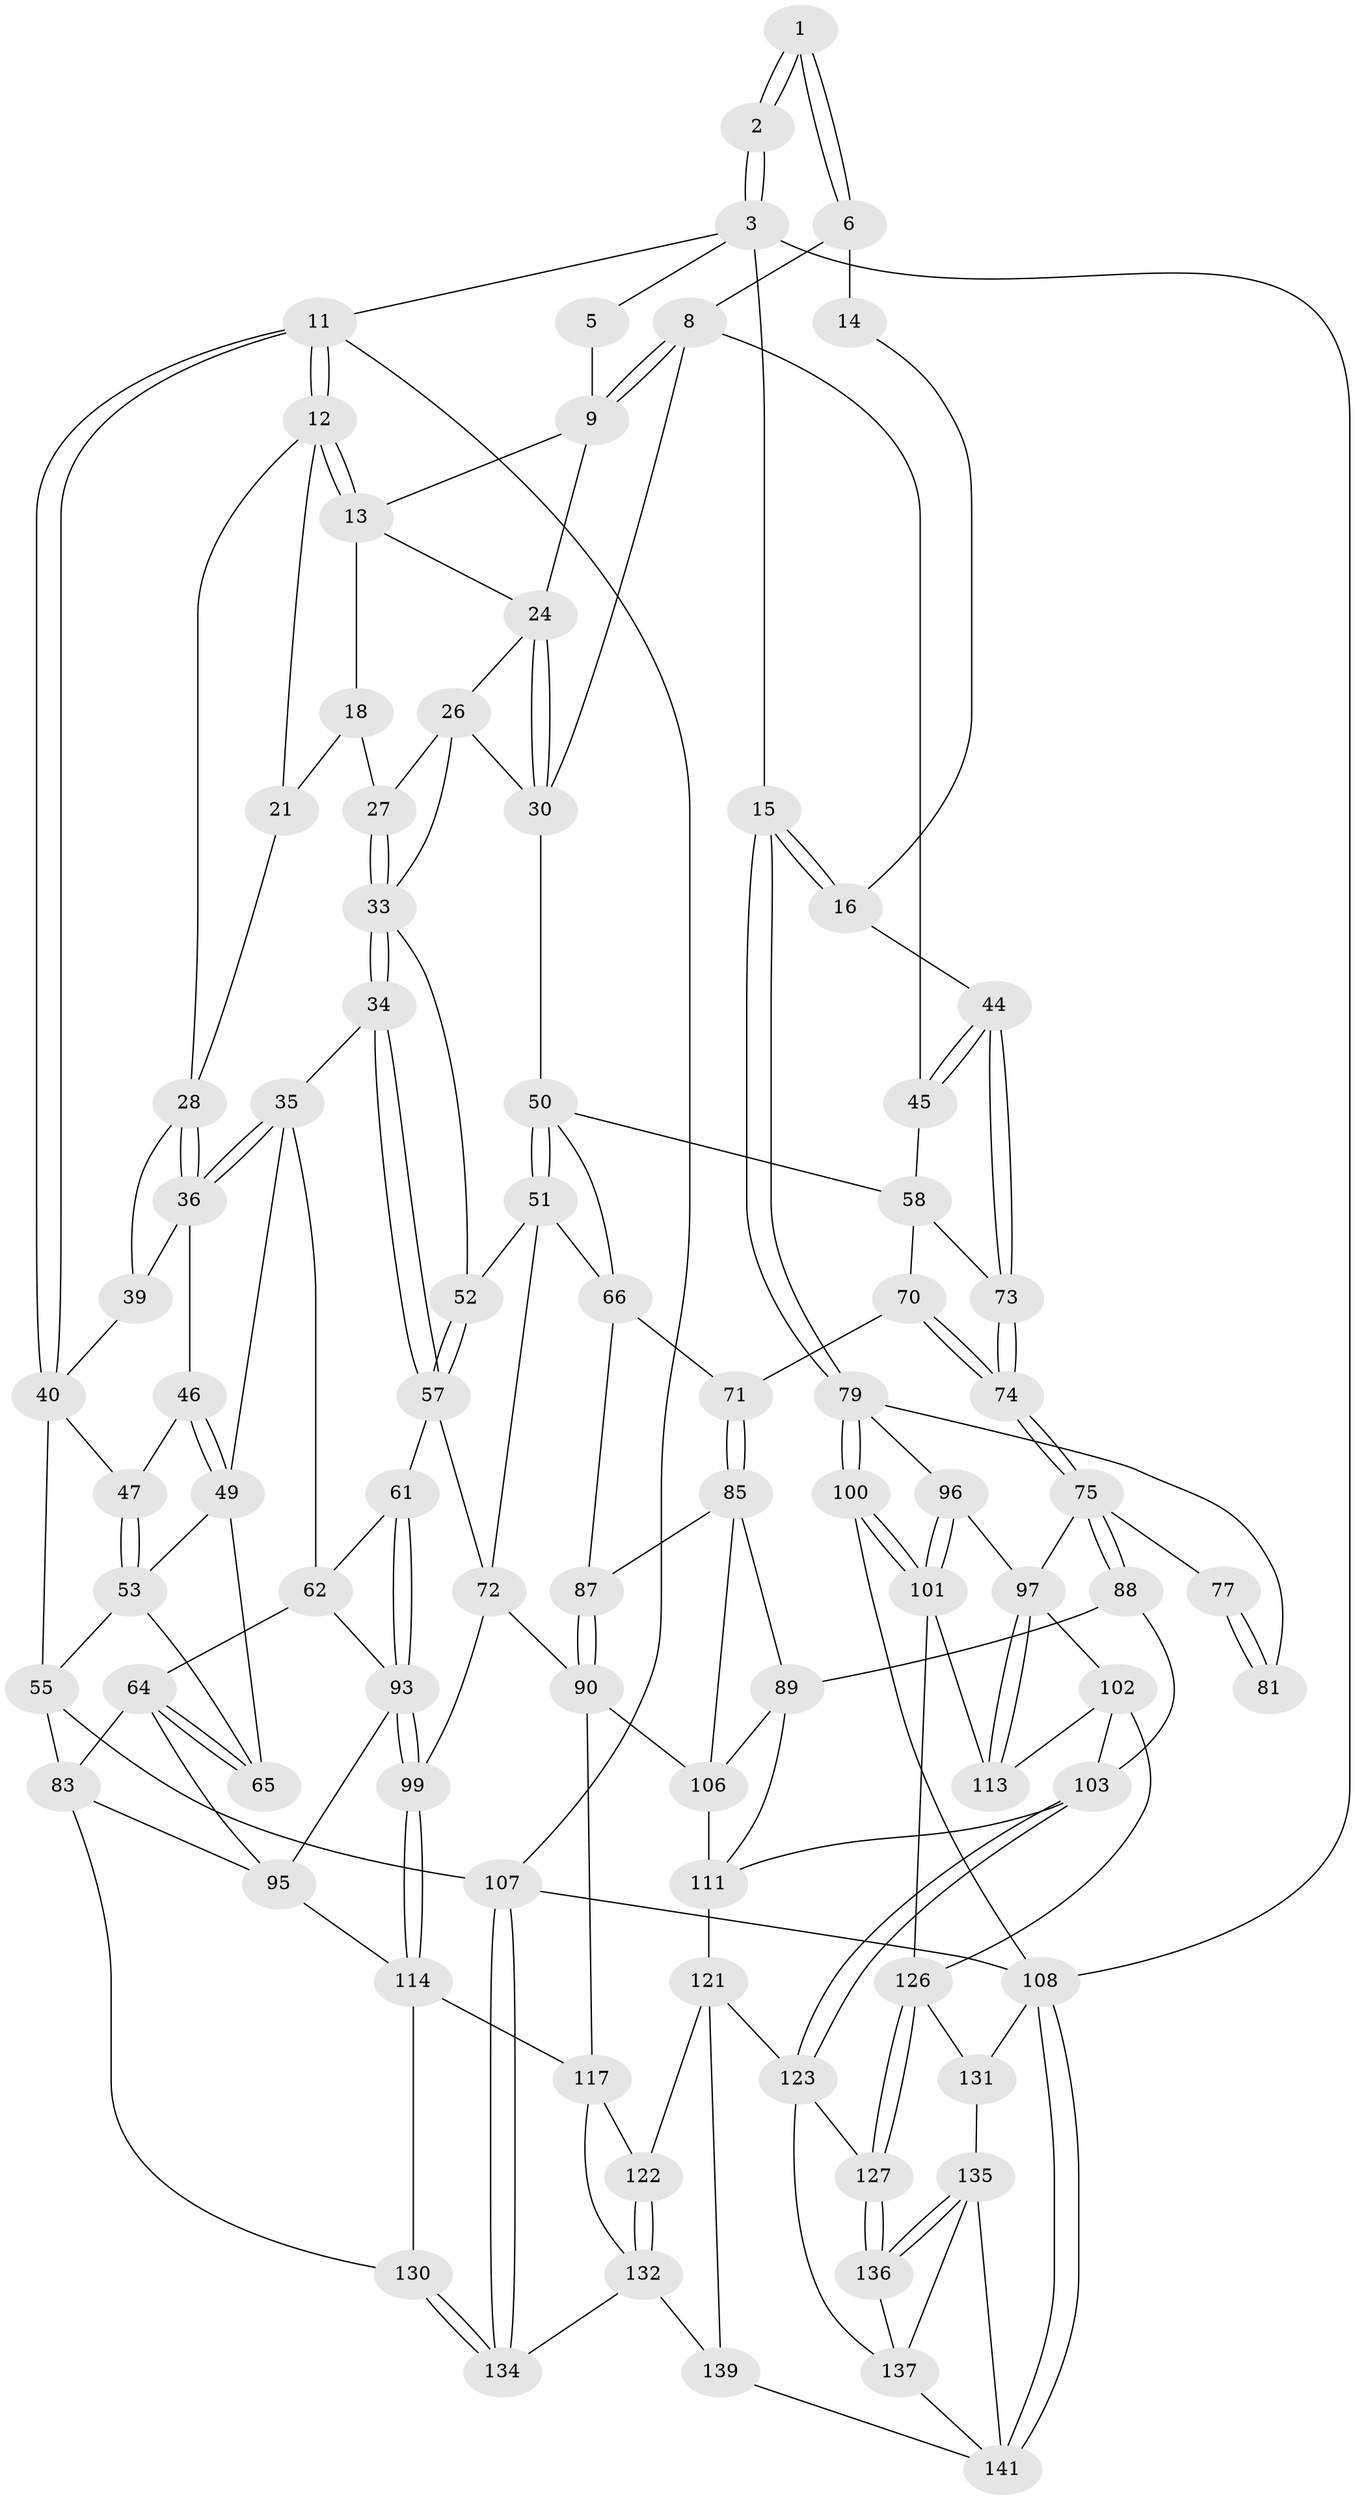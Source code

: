 // Generated by graph-tools (version 1.1) at 2025/24/03/03/25 07:24:40]
// undirected, 88 vertices, 199 edges
graph export_dot {
graph [start="1"]
  node [color=gray90,style=filled];
  1 [pos="+0.8223351508674311+0"];
  2 [pos="+1+0.08197753581645782"];
  3 [pos="+1+0.12012953419467574",super="+4"];
  5 [pos="+0.7549161876457072+0"];
  6 [pos="+0.8771544917993114+0.10166954938972607",super="+7"];
  8 [pos="+0.7780330052361846+0.20064609234621641",super="+42"];
  9 [pos="+0.7699539104767301+0.1937461724915604",super="+10"];
  11 [pos="+0+0"];
  12 [pos="+0+0",super="+20"];
  13 [pos="+0.49996374348755385+0",super="+19"];
  14 [pos="+0.9321980847217837+0.10441505187113931",super="+17"];
  15 [pos="+1+0.34082895799256024"];
  16 [pos="+1+0.33282874587011885",super="+43"];
  18 [pos="+0.25457517426414394+0.09544606973265612",super="+22"];
  21 [pos="+0.15023621387991304+0.07590055203622771",super="+23"];
  24 [pos="+0.6430643172226664+0.16974134179272282",super="+25"];
  26 [pos="+0.4383794569074981+0.13952680362535194",super="+32"];
  27 [pos="+0.27827000803617324+0.20472479610881528"];
  28 [pos="+0.14124228451531567+0.21518391257989972",super="+29"];
  30 [pos="+0.6036376144624666+0.2677614469234373",super="+31"];
  33 [pos="+0.2680256996498032+0.2962417566241506",super="+37"];
  34 [pos="+0.24996570720385272+0.3168780243972975"];
  35 [pos="+0.22371955702499632+0.32108652612081057",super="+48"];
  36 [pos="+0.14097309382792955+0.25372018194490265",super="+38"];
  39 [pos="+0.038803756258414986+0.2540081819806552"];
  40 [pos="+0+0.29151153513211087",super="+41"];
  44 [pos="+0.8133564690911056+0.3662007283115813"];
  45 [pos="+0.8025454937170506+0.3584962762588495"];
  46 [pos="+0.08578782241878495+0.3294799067631019"];
  47 [pos="+0.07574592055884785+0.3340717185599265"];
  49 [pos="+0.15085005178932+0.3697560177819052",super="+56"];
  50 [pos="+0.567508194360813+0.366350822291242",super="+59"];
  51 [pos="+0.5416833929330409+0.39868074364808265",super="+68"];
  52 [pos="+0.38864211763288414+0.38645429454962227"];
  53 [pos="+0.056872926738416596+0.36085524132334024",super="+54"];
  55 [pos="+0+0.4089322260929929",super="+84"];
  57 [pos="+0.33898788487695675+0.45777386092746836",super="+60"];
  58 [pos="+0.6580609302341732+0.3970564252805043",super="+69"];
  61 [pos="+0.2211530772686755+0.5160018586415707"];
  62 [pos="+0.2036192412939547+0.5110912856067042",super="+63"];
  64 [pos="+0.12380647391223801+0.5196975957671862",super="+82"];
  65 [pos="+0.0997370935585715+0.488361507628954"];
  66 [pos="+0.6118508819888102+0.5147132308257848",super="+67"];
  70 [pos="+0.6765504898344585+0.5118496982245169"];
  71 [pos="+0.6683775860083228+0.5313015915355355"];
  72 [pos="+0.3652846129270962+0.5259293580321256",super="+92"];
  73 [pos="+0.8048771787061213+0.46414748357161273"];
  74 [pos="+0.8116121242210248+0.5220723655464165"];
  75 [pos="+0.8187513837470612+0.5519652661540692",super="+76"];
  77 [pos="+0.8610923828199224+0.563003999185072",super="+78"];
  79 [pos="+1+0.464858727360762",super="+80"];
  81 [pos="+0.9275573226056849+0.5565924528129307"];
  83 [pos="+0+0.7036022614906031",super="+128"];
  85 [pos="+0.6797074020917182+0.5845505611447874",super="+86"];
  87 [pos="+0.5618758581609056+0.608512027584692"];
  88 [pos="+0.7488656474418824+0.6073641706821334"];
  89 [pos="+0.6831712949072027+0.5861021962690705",super="+105"];
  90 [pos="+0.5130564282131166+0.674944160676565",super="+91"];
  93 [pos="+0.22280903471650904+0.6655499384491234",super="+94"];
  95 [pos="+0.1107816901498518+0.6691829748266717",super="+115"];
  96 [pos="+0.9629537963969905+0.6139984101729944"];
  97 [pos="+0.927756857646904+0.6618309045803404",super="+98"];
  99 [pos="+0.22941350655985646+0.6762655437215893"];
  100 [pos="+1+0.7375676321232316"];
  101 [pos="+1+0.737028290440117",super="+112"];
  102 [pos="+0.8866774962216124+0.6585684213311059",super="+116"];
  103 [pos="+0.7764377979474036+0.7197777768730425",super="+104"];
  106 [pos="+0.6437293024767002+0.6756402548737482",super="+110"];
  107 [pos="+0+1"];
  108 [pos="+1+1",super="+109"];
  111 [pos="+0.6767435321915569+0.7316690775004243",super="+120"];
  113 [pos="+0.9955173668907651+0.7179763599491774"];
  114 [pos="+0.23664323824234687+0.7435381557149254",super="+119"];
  117 [pos="+0.4194318179174543+0.7073923899081717",super="+118"];
  121 [pos="+0.6221891172506785+0.8575173962331151",super="+125"];
  122 [pos="+0.452423032533619+0.7947216120648978"];
  123 [pos="+0.8317555041296084+0.8288500549696793",super="+124"];
  126 [pos="+0.8509270778195915+0.8221232400735998",super="+129"];
  127 [pos="+0.8397468357411108+0.8291804310157401"];
  130 [pos="+0.15114111786672701+1"];
  131 [pos="+0.9892835336879763+0.8952968860369634"];
  132 [pos="+0.4161117084756829+0.9565663113812212",super="+133"];
  134 [pos="+0.12638552778192663+1"];
  135 [pos="+0.9247155858575508+0.9291957751621861",super="+140"];
  136 [pos="+0.924154435924878+0.9288249778649015"];
  137 [pos="+0.8485213660350193+0.9666695534372649",super="+138"];
  139 [pos="+0.46744591250987866+1"];
  141 [pos="+1+1",super="+142"];
  1 -- 2;
  1 -- 2;
  1 -- 6;
  1 -- 6;
  2 -- 3;
  2 -- 3;
  3 -- 15;
  3 -- 11;
  3 -- 108;
  3 -- 5;
  5 -- 9;
  6 -- 14 [weight=2];
  6 -- 8;
  8 -- 9;
  8 -- 9;
  8 -- 45;
  8 -- 30;
  9 -- 24;
  9 -- 13;
  11 -- 12;
  11 -- 12;
  11 -- 40;
  11 -- 40;
  11 -- 107;
  12 -- 13;
  12 -- 13;
  12 -- 21;
  12 -- 28;
  13 -- 18;
  13 -- 24;
  14 -- 16;
  15 -- 16;
  15 -- 16;
  15 -- 79;
  15 -- 79;
  16 -- 44;
  18 -- 27;
  18 -- 21;
  21 -- 28;
  24 -- 30;
  24 -- 30;
  24 -- 26;
  26 -- 27;
  26 -- 33;
  26 -- 30;
  27 -- 33;
  27 -- 33;
  28 -- 36;
  28 -- 36;
  28 -- 39;
  30 -- 50;
  33 -- 34;
  33 -- 34;
  33 -- 52;
  34 -- 35;
  34 -- 57;
  34 -- 57;
  35 -- 36;
  35 -- 36;
  35 -- 49;
  35 -- 62;
  36 -- 46;
  36 -- 39;
  39 -- 40;
  40 -- 55;
  40 -- 47;
  44 -- 45;
  44 -- 45;
  44 -- 73;
  44 -- 73;
  45 -- 58;
  46 -- 47;
  46 -- 49;
  46 -- 49;
  47 -- 53;
  47 -- 53;
  49 -- 65;
  49 -- 53;
  50 -- 51;
  50 -- 51;
  50 -- 58;
  50 -- 66;
  51 -- 52;
  51 -- 72;
  51 -- 66;
  52 -- 57;
  52 -- 57;
  53 -- 65;
  53 -- 55;
  55 -- 107;
  55 -- 83;
  57 -- 72;
  57 -- 61;
  58 -- 73;
  58 -- 70;
  61 -- 62;
  61 -- 93;
  61 -- 93;
  62 -- 64;
  62 -- 93;
  64 -- 65;
  64 -- 65;
  64 -- 83;
  64 -- 95;
  66 -- 71;
  66 -- 87;
  70 -- 71;
  70 -- 74;
  70 -- 74;
  71 -- 85;
  71 -- 85;
  72 -- 99;
  72 -- 90;
  73 -- 74;
  73 -- 74;
  74 -- 75;
  74 -- 75;
  75 -- 88;
  75 -- 88;
  75 -- 97;
  75 -- 77;
  77 -- 81 [weight=2];
  77 -- 81;
  79 -- 100;
  79 -- 100;
  79 -- 96;
  79 -- 81;
  83 -- 130;
  83 -- 95;
  85 -- 89;
  85 -- 106;
  85 -- 87;
  87 -- 90;
  87 -- 90;
  88 -- 89;
  88 -- 103;
  89 -- 106;
  89 -- 111;
  90 -- 106;
  90 -- 117;
  93 -- 99;
  93 -- 99;
  93 -- 95;
  95 -- 114;
  96 -- 97;
  96 -- 101;
  96 -- 101;
  97 -- 113;
  97 -- 113;
  97 -- 102;
  99 -- 114;
  99 -- 114;
  100 -- 101;
  100 -- 101;
  100 -- 108;
  101 -- 113;
  101 -- 126;
  102 -- 103;
  102 -- 113;
  102 -- 126;
  103 -- 123;
  103 -- 123;
  103 -- 111;
  106 -- 111;
  107 -- 134;
  107 -- 134;
  107 -- 108;
  108 -- 141;
  108 -- 141;
  108 -- 131;
  111 -- 121;
  114 -- 130;
  114 -- 117;
  117 -- 122;
  117 -- 132;
  121 -- 122;
  121 -- 139;
  121 -- 123;
  122 -- 132;
  122 -- 132;
  123 -- 127;
  123 -- 137;
  126 -- 127;
  126 -- 127;
  126 -- 131;
  127 -- 136;
  127 -- 136;
  130 -- 134;
  130 -- 134;
  131 -- 135;
  132 -- 139;
  132 -- 134;
  135 -- 136;
  135 -- 136;
  135 -- 137;
  135 -- 141;
  136 -- 137;
  137 -- 141;
  139 -- 141;
}

